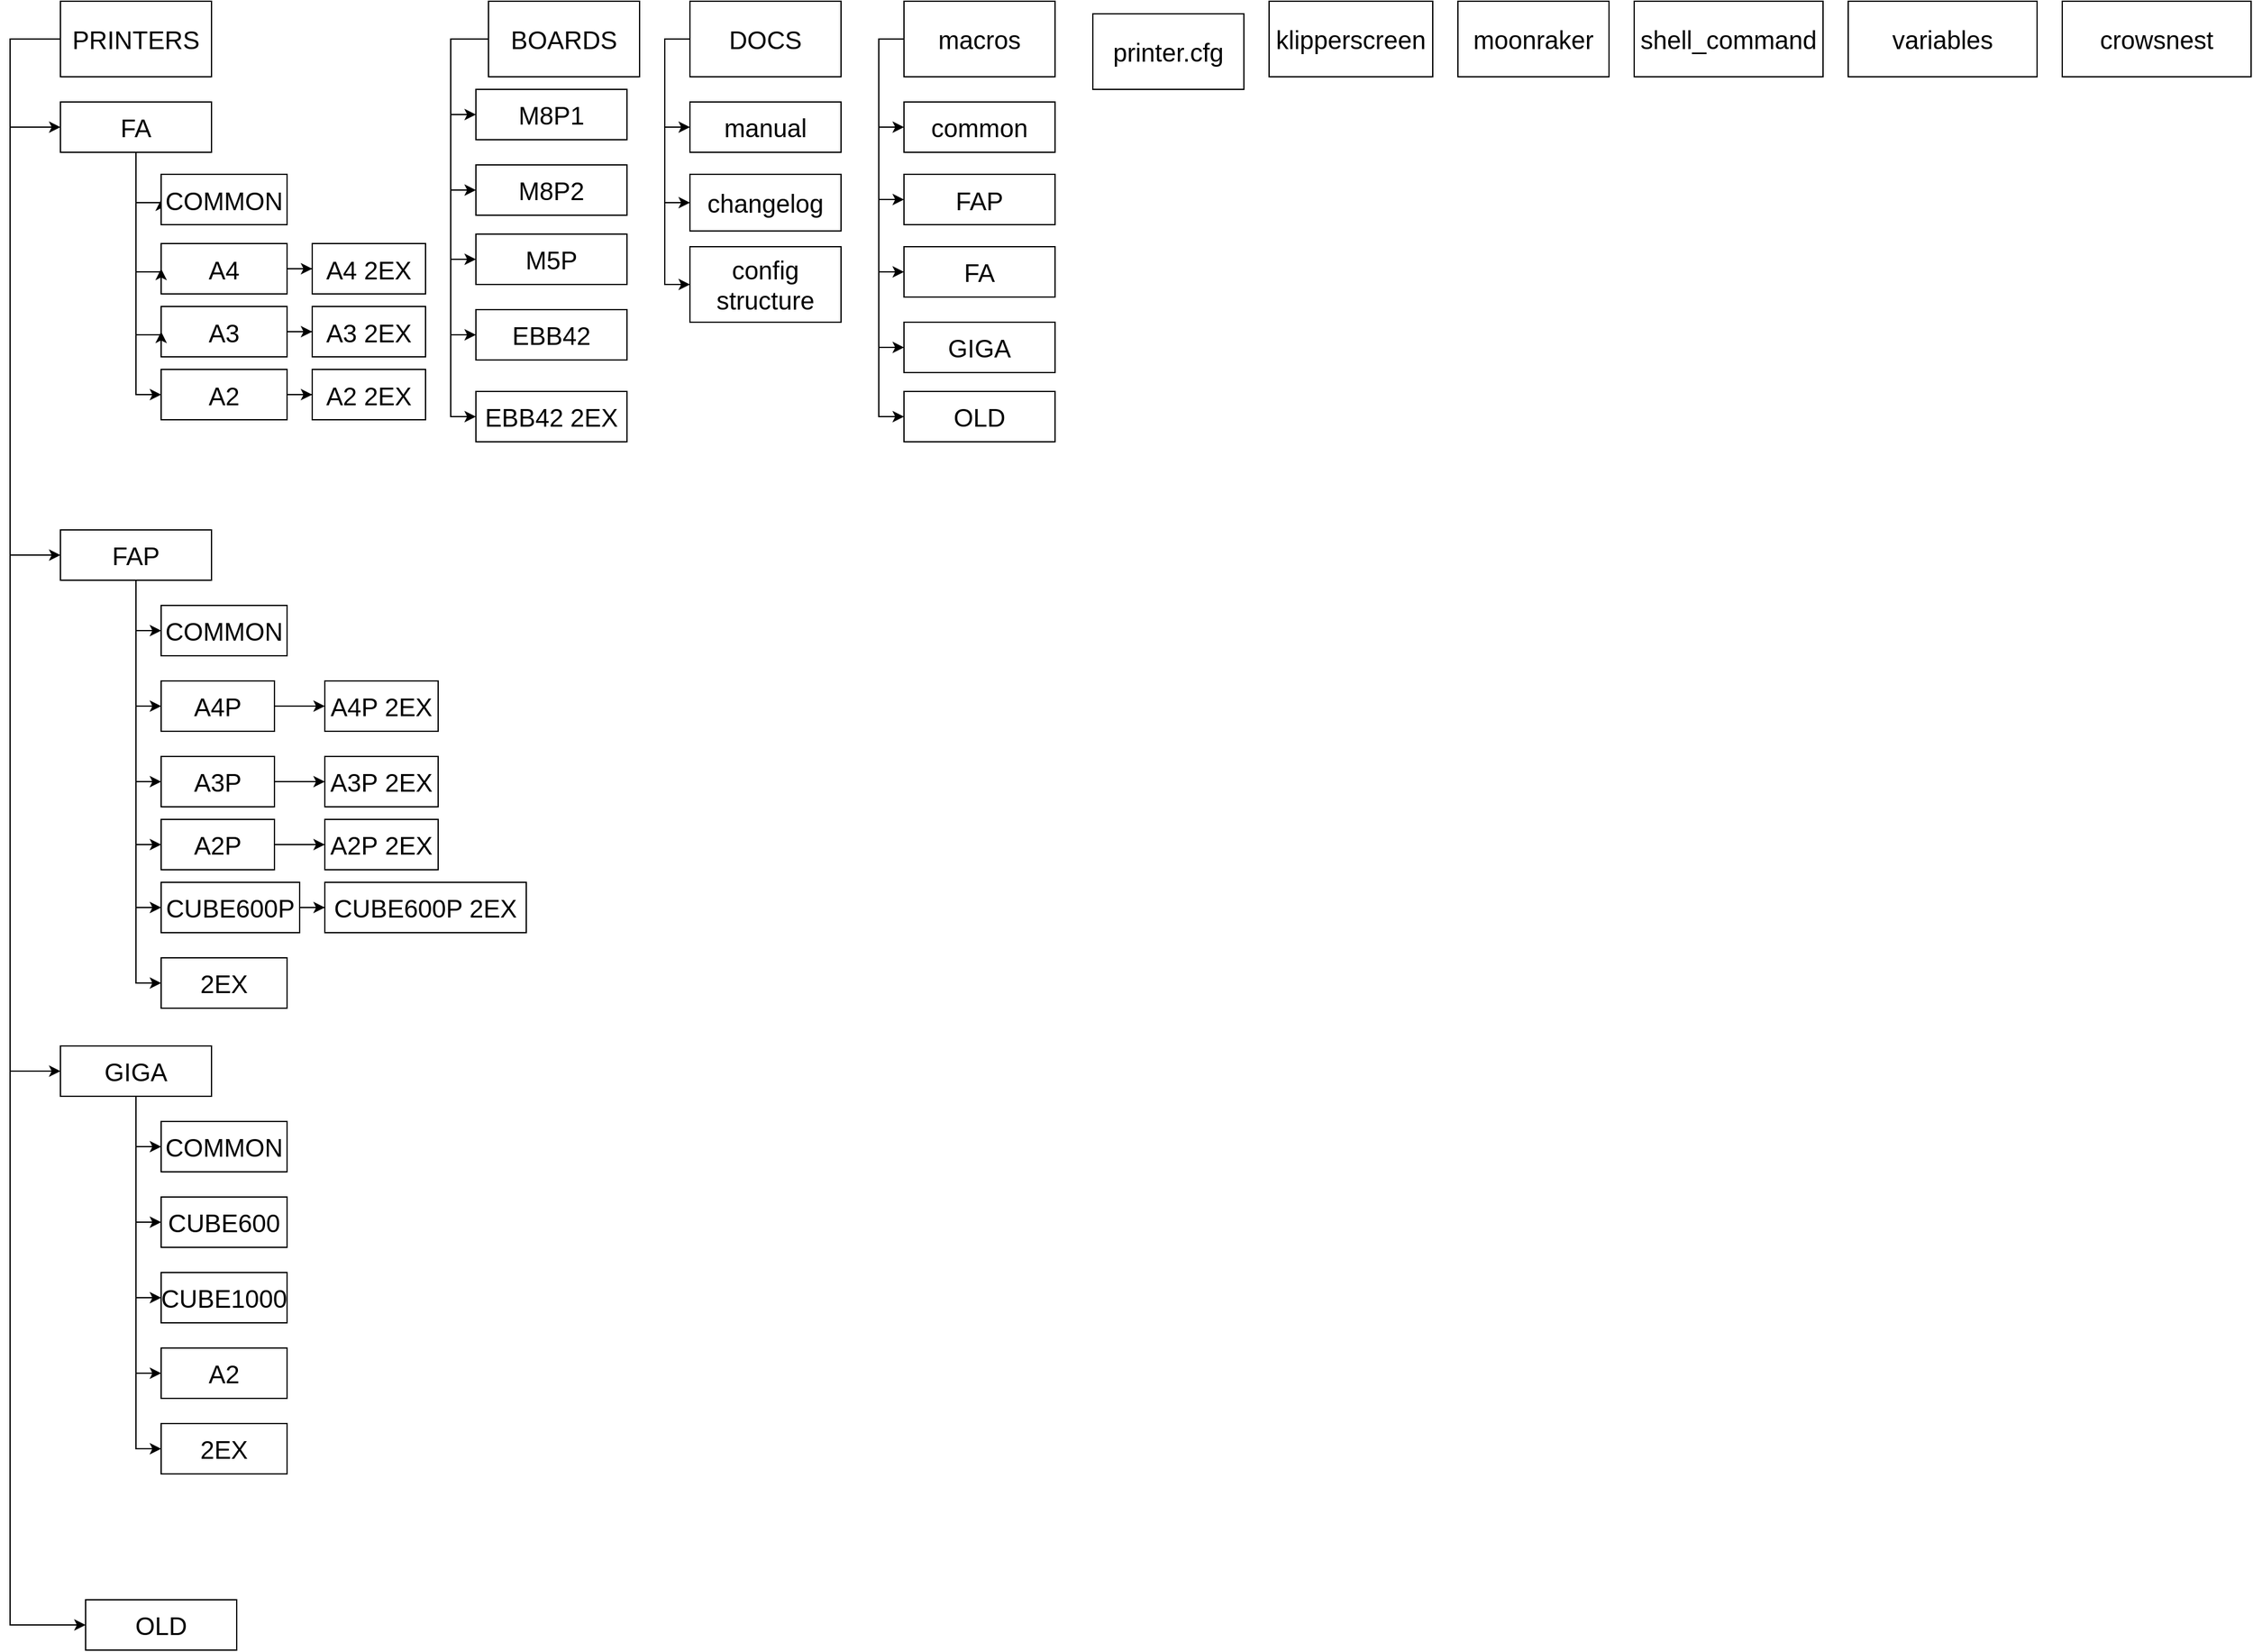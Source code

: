 <mxfile version="24.4.6" type="device">
  <diagram name="Page-1" id="c37626ed-c26b-45fb-9056-f9ebc6bb27b6">
    <mxGraphModel dx="780" dy="496" grid="1" gridSize="10" guides="1" tooltips="1" connect="1" arrows="1" fold="1" page="1" pageScale="1" pageWidth="1100" pageHeight="850" background="none" math="0" shadow="0">
      <root>
        <mxCell id="0" />
        <mxCell id="1" parent="0" />
        <mxCell id="kVa0G63jbS1xr3QooFlE-42" style="edgeStyle=orthogonalEdgeStyle;rounded=0;orthogonalLoop=1;jettySize=auto;html=1;entryX=0;entryY=0.5;entryDx=0;entryDy=0;exitX=0;exitY=0.5;exitDx=0;exitDy=0;" parent="1" source="kVa0G63jbS1xr3QooFlE-3" target="kVa0G63jbS1xr3QooFlE-10" edge="1">
          <mxGeometry relative="1" as="geometry">
            <Array as="points">
              <mxPoint x="320" y="270" />
              <mxPoint x="320" y="340" />
            </Array>
          </mxGeometry>
        </mxCell>
        <mxCell id="1NgMABkPuTp7Ap_ks7qI-16" style="edgeStyle=orthogonalEdgeStyle;rounded=0;orthogonalLoop=1;jettySize=auto;html=1;entryX=0;entryY=0.5;entryDx=0;entryDy=0;" parent="1" source="kVa0G63jbS1xr3QooFlE-3" target="1NgMABkPuTp7Ap_ks7qI-15" edge="1">
          <mxGeometry relative="1" as="geometry">
            <Array as="points">
              <mxPoint x="320" y="270" />
              <mxPoint x="320" y="1090" />
            </Array>
          </mxGeometry>
        </mxCell>
        <mxCell id="kVa0G63jbS1xr3QooFlE-3" value="&lt;span style=&quot;font-size: 20px;&quot;&gt;PRINTERS&lt;/span&gt;" style="rounded=0;whiteSpace=wrap;html=1;" parent="1" vertex="1">
          <mxGeometry x="360" y="240" width="120" height="60" as="geometry" />
        </mxCell>
        <mxCell id="kVa0G63jbS1xr3QooFlE-70" style="edgeStyle=orthogonalEdgeStyle;rounded=0;orthogonalLoop=1;jettySize=auto;html=1;entryX=0;entryY=0.5;entryDx=0;entryDy=0;" parent="1" source="kVa0G63jbS1xr3QooFlE-4" target="kVa0G63jbS1xr3QooFlE-69" edge="1">
          <mxGeometry relative="1" as="geometry">
            <Array as="points">
              <mxPoint x="840" y="270" />
              <mxPoint x="840" y="340" />
            </Array>
          </mxGeometry>
        </mxCell>
        <mxCell id="kVa0G63jbS1xr3QooFlE-4" value="&lt;font style=&quot;font-size: 20px;&quot;&gt;DOCS&lt;/font&gt;" style="rounded=0;whiteSpace=wrap;html=1;" parent="1" vertex="1">
          <mxGeometry x="860" y="240" width="120" height="60" as="geometry" />
        </mxCell>
        <mxCell id="kVa0G63jbS1xr3QooFlE-6" value="&lt;font style=&quot;font-size: 20px;&quot;&gt;printer.cfg&lt;/font&gt;" style="rounded=0;whiteSpace=wrap;html=1;" parent="1" vertex="1">
          <mxGeometry x="1180" y="250" width="120" height="60" as="geometry" />
        </mxCell>
        <mxCell id="kVa0G63jbS1xr3QooFlE-43" style="edgeStyle=orthogonalEdgeStyle;rounded=0;orthogonalLoop=1;jettySize=auto;html=1;entryX=0;entryY=0.5;entryDx=0;entryDy=0;" parent="1" target="kVa0G63jbS1xr3QooFlE-16" edge="1">
          <mxGeometry relative="1" as="geometry">
            <mxPoint x="420" y="380" as="sourcePoint" />
            <mxPoint x="440" y="425" as="targetPoint" />
            <Array as="points">
              <mxPoint x="420" y="400" />
            </Array>
          </mxGeometry>
        </mxCell>
        <mxCell id="kVa0G63jbS1xr3QooFlE-10" value="&lt;font style=&quot;font-size: 20px;&quot;&gt;FA&lt;/font&gt;" style="rounded=0;whiteSpace=wrap;html=1;" parent="1" vertex="1">
          <mxGeometry x="360" y="320" width="120" height="40" as="geometry" />
        </mxCell>
        <mxCell id="kVa0G63jbS1xr3QooFlE-64" style="edgeStyle=orthogonalEdgeStyle;rounded=0;orthogonalLoop=1;jettySize=auto;html=1;entryX=0;entryY=0.5;entryDx=0;entryDy=0;" parent="1" source="kVa0G63jbS1xr3QooFlE-11" target="kVa0G63jbS1xr3QooFlE-27" edge="1">
          <mxGeometry relative="1" as="geometry" />
        </mxCell>
        <mxCell id="kVa0G63jbS1xr3QooFlE-98" style="edgeStyle=orthogonalEdgeStyle;rounded=0;orthogonalLoop=1;jettySize=auto;html=1;entryX=0;entryY=0.5;entryDx=0;entryDy=0;" parent="1" source="kVa0G63jbS1xr3QooFlE-11" target="kVa0G63jbS1xr3QooFlE-25" edge="1">
          <mxGeometry relative="1" as="geometry">
            <mxPoint x="460" y="940" as="targetPoint" />
          </mxGeometry>
        </mxCell>
        <mxCell id="1NgMABkPuTp7Ap_ks7qI-26" style="edgeStyle=orthogonalEdgeStyle;rounded=0;orthogonalLoop=1;jettySize=auto;html=1;entryX=0;entryY=0.5;entryDx=0;entryDy=0;" parent="1" source="kVa0G63jbS1xr3QooFlE-11" target="1NgMABkPuTp7Ap_ks7qI-25" edge="1">
          <mxGeometry relative="1" as="geometry" />
        </mxCell>
        <mxCell id="kVa0G63jbS1xr3QooFlE-11" value="&lt;font style=&quot;font-size: 20px;&quot;&gt;FAP&lt;/font&gt;" style="rounded=0;whiteSpace=wrap;html=1;" parent="1" vertex="1">
          <mxGeometry x="360" y="660" width="120" height="40" as="geometry" />
        </mxCell>
        <mxCell id="kVa0G63jbS1xr3QooFlE-12" value="&lt;font style=&quot;font-size: 20px;&quot;&gt;OLD&lt;br&gt;&lt;/font&gt;" style="rounded=0;whiteSpace=wrap;html=1;" parent="1" vertex="1">
          <mxGeometry x="380" y="1510" width="120" height="40" as="geometry" />
        </mxCell>
        <mxCell id="1NgMABkPuTp7Ap_ks7qI-7" style="edgeStyle=orthogonalEdgeStyle;rounded=0;orthogonalLoop=1;jettySize=auto;html=1;entryX=0;entryY=0.5;entryDx=0;entryDy=0;" parent="1" source="kVa0G63jbS1xr3QooFlE-13" target="1NgMABkPuTp7Ap_ks7qI-5" edge="1">
          <mxGeometry relative="1" as="geometry">
            <Array as="points">
              <mxPoint x="1010" y="270" />
              <mxPoint x="1010" y="570" />
            </Array>
          </mxGeometry>
        </mxCell>
        <mxCell id="1NgMABkPuTp7Ap_ks7qI-8" style="edgeStyle=orthogonalEdgeStyle;rounded=0;orthogonalLoop=1;jettySize=auto;html=1;entryX=0;entryY=0.5;entryDx=0;entryDy=0;" parent="1" source="kVa0G63jbS1xr3QooFlE-13" target="1NgMABkPuTp7Ap_ks7qI-1" edge="1">
          <mxGeometry relative="1" as="geometry">
            <Array as="points">
              <mxPoint x="1010" y="270" />
              <mxPoint x="1010" y="340" />
            </Array>
          </mxGeometry>
        </mxCell>
        <mxCell id="1NgMABkPuTp7Ap_ks7qI-9" style="edgeStyle=orthogonalEdgeStyle;rounded=0;orthogonalLoop=1;jettySize=auto;html=1;entryX=0;entryY=0.5;entryDx=0;entryDy=0;" parent="1" source="kVa0G63jbS1xr3QooFlE-13" target="1NgMABkPuTp7Ap_ks7qI-2" edge="1">
          <mxGeometry relative="1" as="geometry">
            <Array as="points">
              <mxPoint x="1010" y="270" />
              <mxPoint x="1010" y="398" />
            </Array>
          </mxGeometry>
        </mxCell>
        <mxCell id="1NgMABkPuTp7Ap_ks7qI-11" style="edgeStyle=orthogonalEdgeStyle;rounded=0;orthogonalLoop=1;jettySize=auto;html=1;entryX=0;entryY=0.5;entryDx=0;entryDy=0;" parent="1" source="kVa0G63jbS1xr3QooFlE-13" target="1NgMABkPuTp7Ap_ks7qI-3" edge="1">
          <mxGeometry relative="1" as="geometry">
            <Array as="points">
              <mxPoint x="1010" y="270" />
              <mxPoint x="1010" y="455" />
            </Array>
          </mxGeometry>
        </mxCell>
        <mxCell id="1NgMABkPuTp7Ap_ks7qI-12" style="edgeStyle=orthogonalEdgeStyle;rounded=0;orthogonalLoop=1;jettySize=auto;html=1;entryX=0;entryY=0.5;entryDx=0;entryDy=0;" parent="1" source="kVa0G63jbS1xr3QooFlE-13" target="1NgMABkPuTp7Ap_ks7qI-4" edge="1">
          <mxGeometry relative="1" as="geometry">
            <Array as="points">
              <mxPoint x="1010" y="270" />
              <mxPoint x="1010" y="515" />
            </Array>
          </mxGeometry>
        </mxCell>
        <mxCell id="kVa0G63jbS1xr3QooFlE-13" value="&lt;font style=&quot;font-size: 20px;&quot;&gt;ma&lt;/font&gt;&lt;span style=&quot;font-size: 20px; background-color: initial;&quot;&gt;cros&lt;/span&gt;" style="rounded=0;whiteSpace=wrap;html=1;" parent="1" vertex="1">
          <mxGeometry x="1030" y="240" width="120" height="60" as="geometry" />
        </mxCell>
        <mxCell id="kVa0G63jbS1xr3QooFlE-16" value="&lt;font style=&quot;font-size: 20px;&quot;&gt;COMMON&lt;/font&gt;" style="rounded=0;whiteSpace=wrap;html=1;" parent="1" vertex="1">
          <mxGeometry x="440" y="377.5" width="100" height="40" as="geometry" />
        </mxCell>
        <mxCell id="kVa0G63jbS1xr3QooFlE-48" style="edgeStyle=orthogonalEdgeStyle;rounded=0;orthogonalLoop=1;jettySize=auto;html=1;entryX=0;entryY=0.5;entryDx=0;entryDy=0;" parent="1" source="kVa0G63jbS1xr3QooFlE-17" target="kVa0G63jbS1xr3QooFlE-18" edge="1">
          <mxGeometry relative="1" as="geometry" />
        </mxCell>
        <mxCell id="kVa0G63jbS1xr3QooFlE-17" value="&lt;font style=&quot;font-size: 20px;&quot;&gt;A4&lt;/font&gt;" style="rounded=0;whiteSpace=wrap;html=1;" parent="1" vertex="1">
          <mxGeometry x="440" y="432.5" width="100" height="40" as="geometry" />
        </mxCell>
        <mxCell id="kVa0G63jbS1xr3QooFlE-18" value="&lt;font style=&quot;font-size: 20px;&quot;&gt;A4 2EX&lt;/font&gt;" style="rounded=0;whiteSpace=wrap;html=1;" parent="1" vertex="1">
          <mxGeometry x="560" y="432.5" width="90" height="40" as="geometry" />
        </mxCell>
        <mxCell id="kVa0G63jbS1xr3QooFlE-49" style="edgeStyle=orthogonalEdgeStyle;rounded=0;orthogonalLoop=1;jettySize=auto;html=1;entryX=0;entryY=0.5;entryDx=0;entryDy=0;" parent="1" source="kVa0G63jbS1xr3QooFlE-20" target="kVa0G63jbS1xr3QooFlE-21" edge="1">
          <mxGeometry relative="1" as="geometry" />
        </mxCell>
        <mxCell id="kVa0G63jbS1xr3QooFlE-20" value="&lt;font style=&quot;font-size: 20px;&quot;&gt;A3&lt;/font&gt;" style="rounded=0;whiteSpace=wrap;html=1;" parent="1" vertex="1">
          <mxGeometry x="440" y="482.5" width="100" height="40" as="geometry" />
        </mxCell>
        <mxCell id="kVa0G63jbS1xr3QooFlE-21" value="&lt;font style=&quot;font-size: 20px;&quot;&gt;A3&lt;/font&gt;&lt;span style=&quot;font-size: 20px; background-color: initial;&quot;&gt;&amp;nbsp;2EX&lt;/span&gt;" style="rounded=0;whiteSpace=wrap;html=1;" parent="1" vertex="1">
          <mxGeometry x="560" y="482.5" width="90" height="40" as="geometry" />
        </mxCell>
        <mxCell id="kVa0G63jbS1xr3QooFlE-50" style="edgeStyle=orthogonalEdgeStyle;rounded=0;orthogonalLoop=1;jettySize=auto;html=1;entryX=0;entryY=0.5;entryDx=0;entryDy=0;" parent="1" source="kVa0G63jbS1xr3QooFlE-22" target="kVa0G63jbS1xr3QooFlE-23" edge="1">
          <mxGeometry relative="1" as="geometry" />
        </mxCell>
        <mxCell id="kVa0G63jbS1xr3QooFlE-22" value="&lt;font style=&quot;font-size: 20px;&quot;&gt;A2&lt;/font&gt;" style="rounded=0;whiteSpace=wrap;html=1;" parent="1" vertex="1">
          <mxGeometry x="440" y="532.5" width="100" height="40" as="geometry" />
        </mxCell>
        <mxCell id="kVa0G63jbS1xr3QooFlE-23" value="&lt;font style=&quot;font-size: 20px;&quot;&gt;A2&lt;/font&gt;&lt;span style=&quot;font-size: 20px; background-color: initial;&quot;&gt;&amp;nbsp;2EX&lt;/span&gt;" style="rounded=0;whiteSpace=wrap;html=1;" parent="1" vertex="1">
          <mxGeometry x="560" y="532.5" width="90" height="40" as="geometry" />
        </mxCell>
        <mxCell id="kVa0G63jbS1xr3QooFlE-97" style="edgeStyle=orthogonalEdgeStyle;rounded=0;orthogonalLoop=1;jettySize=auto;html=1;entryX=0;entryY=0.5;entryDx=0;entryDy=0;" parent="1" source="kVa0G63jbS1xr3QooFlE-25" target="kVa0G63jbS1xr3QooFlE-26" edge="1">
          <mxGeometry relative="1" as="geometry" />
        </mxCell>
        <mxCell id="kVa0G63jbS1xr3QooFlE-25" value="&lt;font style=&quot;font-size: 20px;&quot;&gt;CUBE600P&lt;/font&gt;" style="rounded=0;whiteSpace=wrap;html=1;" parent="1" vertex="1">
          <mxGeometry x="440" y="940" width="110" height="40" as="geometry" />
        </mxCell>
        <mxCell id="kVa0G63jbS1xr3QooFlE-26" value="&lt;font style=&quot;font-size: 20px;&quot;&gt;CUBE600P 2EX&lt;/font&gt;" style="rounded=0;whiteSpace=wrap;html=1;" parent="1" vertex="1">
          <mxGeometry x="570" y="940" width="160" height="40" as="geometry" />
        </mxCell>
        <mxCell id="kVa0G63jbS1xr3QooFlE-27" value="&lt;font style=&quot;font-size: 20px;&quot;&gt;COMMON&lt;/font&gt;" style="rounded=0;whiteSpace=wrap;html=1;" parent="1" vertex="1">
          <mxGeometry x="440" y="720" width="100" height="40" as="geometry" />
        </mxCell>
        <mxCell id="kVa0G63jbS1xr3QooFlE-94" style="edgeStyle=orthogonalEdgeStyle;rounded=0;orthogonalLoop=1;jettySize=auto;html=1;entryX=0;entryY=0.5;entryDx=0;entryDy=0;" parent="1" source="kVa0G63jbS1xr3QooFlE-28" target="kVa0G63jbS1xr3QooFlE-29" edge="1">
          <mxGeometry relative="1" as="geometry" />
        </mxCell>
        <mxCell id="kVa0G63jbS1xr3QooFlE-28" value="&lt;font style=&quot;font-size: 20px;&quot;&gt;A4P&lt;/font&gt;" style="rounded=0;whiteSpace=wrap;html=1;" parent="1" vertex="1">
          <mxGeometry x="440" y="780" width="90" height="40" as="geometry" />
        </mxCell>
        <mxCell id="kVa0G63jbS1xr3QooFlE-29" value="&lt;font style=&quot;font-size: 20px;&quot;&gt;A4P 2EX&lt;/font&gt;" style="rounded=0;whiteSpace=wrap;html=1;" parent="1" vertex="1">
          <mxGeometry x="570" y="780" width="90" height="40" as="geometry" />
        </mxCell>
        <mxCell id="kVa0G63jbS1xr3QooFlE-95" style="edgeStyle=orthogonalEdgeStyle;rounded=0;orthogonalLoop=1;jettySize=auto;html=1;entryX=0;entryY=0.5;entryDx=0;entryDy=0;" parent="1" source="kVa0G63jbS1xr3QooFlE-30" target="kVa0G63jbS1xr3QooFlE-31" edge="1">
          <mxGeometry relative="1" as="geometry" />
        </mxCell>
        <mxCell id="kVa0G63jbS1xr3QooFlE-30" value="&lt;font style=&quot;font-size: 20px;&quot;&gt;A3P&lt;/font&gt;" style="rounded=0;whiteSpace=wrap;html=1;" parent="1" vertex="1">
          <mxGeometry x="440" y="840" width="90" height="40" as="geometry" />
        </mxCell>
        <mxCell id="kVa0G63jbS1xr3QooFlE-31" value="&lt;font style=&quot;font-size: 20px;&quot;&gt;A3P&lt;/font&gt;&lt;span style=&quot;font-size: 20px; background-color: initial;&quot;&gt;&amp;nbsp;2EX&lt;/span&gt;" style="rounded=0;whiteSpace=wrap;html=1;" parent="1" vertex="1">
          <mxGeometry x="570" y="840" width="90" height="40" as="geometry" />
        </mxCell>
        <mxCell id="kVa0G63jbS1xr3QooFlE-96" style="edgeStyle=orthogonalEdgeStyle;rounded=0;orthogonalLoop=1;jettySize=auto;html=1;entryX=0;entryY=0.5;entryDx=0;entryDy=0;" parent="1" source="kVa0G63jbS1xr3QooFlE-32" target="kVa0G63jbS1xr3QooFlE-33" edge="1">
          <mxGeometry relative="1" as="geometry" />
        </mxCell>
        <mxCell id="kVa0G63jbS1xr3QooFlE-32" value="&lt;font style=&quot;font-size: 20px;&quot;&gt;A2P&lt;/font&gt;" style="rounded=0;whiteSpace=wrap;html=1;" parent="1" vertex="1">
          <mxGeometry x="440" y="890" width="90" height="40" as="geometry" />
        </mxCell>
        <mxCell id="kVa0G63jbS1xr3QooFlE-33" value="&lt;font style=&quot;font-size: 20px;&quot;&gt;A2P&lt;/font&gt;&lt;span style=&quot;font-size: 20px; background-color: initial;&quot;&gt;&amp;nbsp;2EX&lt;/span&gt;" style="rounded=0;whiteSpace=wrap;html=1;" parent="1" vertex="1">
          <mxGeometry x="570" y="890" width="90" height="40" as="geometry" />
        </mxCell>
        <mxCell id="kVa0G63jbS1xr3QooFlE-45" style="edgeStyle=orthogonalEdgeStyle;rounded=0;orthogonalLoop=1;jettySize=auto;html=1;entryX=0;entryY=0.5;entryDx=0;entryDy=0;exitX=0.5;exitY=1;exitDx=0;exitDy=0;" parent="1" source="kVa0G63jbS1xr3QooFlE-10" target="kVa0G63jbS1xr3QooFlE-17" edge="1">
          <mxGeometry relative="1" as="geometry">
            <mxPoint x="380.0" y="380" as="sourcePoint" />
            <mxPoint x="440" y="482.5" as="targetPoint" />
            <Array as="points">
              <mxPoint x="420" y="455" />
            </Array>
          </mxGeometry>
        </mxCell>
        <mxCell id="kVa0G63jbS1xr3QooFlE-46" style="edgeStyle=orthogonalEdgeStyle;rounded=0;orthogonalLoop=1;jettySize=auto;html=1;entryX=0;entryY=0.5;entryDx=0;entryDy=0;exitX=0.5;exitY=1;exitDx=0;exitDy=0;" parent="1" source="kVa0G63jbS1xr3QooFlE-10" target="kVa0G63jbS1xr3QooFlE-20" edge="1">
          <mxGeometry relative="1" as="geometry">
            <mxPoint x="390" y="380" as="sourcePoint" />
            <mxPoint x="439.15" y="530.0" as="targetPoint" />
            <Array as="points">
              <mxPoint x="420" y="505" />
            </Array>
          </mxGeometry>
        </mxCell>
        <mxCell id="kVa0G63jbS1xr3QooFlE-47" style="edgeStyle=orthogonalEdgeStyle;rounded=0;orthogonalLoop=1;jettySize=auto;html=1;entryX=0;entryY=0.5;entryDx=0;entryDy=0;" parent="1" target="kVa0G63jbS1xr3QooFlE-22" edge="1">
          <mxGeometry relative="1" as="geometry">
            <mxPoint x="420" y="380" as="sourcePoint" />
            <mxPoint x="440" y="579.96" as="targetPoint" />
            <Array as="points">
              <mxPoint x="420" y="380" />
              <mxPoint x="420" y="580" />
            </Array>
          </mxGeometry>
        </mxCell>
        <mxCell id="kVa0G63jbS1xr3QooFlE-51" style="edgeStyle=orthogonalEdgeStyle;rounded=0;orthogonalLoop=1;jettySize=auto;html=1;entryX=0;entryY=0.5;entryDx=0;entryDy=0;exitX=0;exitY=0.5;exitDx=0;exitDy=0;" parent="1" source="kVa0G63jbS1xr3QooFlE-3" target="kVa0G63jbS1xr3QooFlE-11" edge="1">
          <mxGeometry relative="1" as="geometry">
            <mxPoint x="310" y="430" as="sourcePoint" />
            <mxPoint x="370" y="510" as="targetPoint" />
            <Array as="points">
              <mxPoint x="320" y="270" />
              <mxPoint x="320" y="680" />
            </Array>
          </mxGeometry>
        </mxCell>
        <mxCell id="kVa0G63jbS1xr3QooFlE-65" style="edgeStyle=orthogonalEdgeStyle;rounded=0;orthogonalLoop=1;jettySize=auto;html=1;entryX=0;entryY=0.5;entryDx=0;entryDy=0;exitX=0.5;exitY=1;exitDx=0;exitDy=0;" parent="1" source="kVa0G63jbS1xr3QooFlE-11" target="kVa0G63jbS1xr3QooFlE-28" edge="1">
          <mxGeometry relative="1" as="geometry">
            <mxPoint x="410" y="760" as="sourcePoint" />
            <mxPoint x="430" y="800" as="targetPoint" />
          </mxGeometry>
        </mxCell>
        <mxCell id="kVa0G63jbS1xr3QooFlE-66" style="edgeStyle=orthogonalEdgeStyle;rounded=0;orthogonalLoop=1;jettySize=auto;html=1;entryX=0;entryY=0.5;entryDx=0;entryDy=0;exitX=0.5;exitY=1;exitDx=0;exitDy=0;" parent="1" source="kVa0G63jbS1xr3QooFlE-11" target="kVa0G63jbS1xr3QooFlE-30" edge="1">
          <mxGeometry relative="1" as="geometry">
            <mxPoint x="410" y="760" as="sourcePoint" />
            <mxPoint x="430" y="860" as="targetPoint" />
          </mxGeometry>
        </mxCell>
        <mxCell id="kVa0G63jbS1xr3QooFlE-67" style="edgeStyle=orthogonalEdgeStyle;rounded=0;orthogonalLoop=1;jettySize=auto;html=1;entryX=0;entryY=0.5;entryDx=0;entryDy=0;exitX=0.5;exitY=1;exitDx=0;exitDy=0;" parent="1" source="kVa0G63jbS1xr3QooFlE-11" target="kVa0G63jbS1xr3QooFlE-32" edge="1">
          <mxGeometry relative="1" as="geometry">
            <mxPoint x="400" y="760" as="sourcePoint" />
            <mxPoint x="420" y="920" as="targetPoint" />
          </mxGeometry>
        </mxCell>
        <mxCell id="kVa0G63jbS1xr3QooFlE-69" value="&lt;span style=&quot;font-size: 20px;&quot;&gt;manual&lt;/span&gt;" style="rounded=0;whiteSpace=wrap;html=1;" parent="1" vertex="1">
          <mxGeometry x="860" y="320" width="120" height="40" as="geometry" />
        </mxCell>
        <mxCell id="kVa0G63jbS1xr3QooFlE-71" value="&lt;font style=&quot;font-size: 20px;&quot;&gt;changelog&lt;/font&gt;" style="rounded=0;whiteSpace=wrap;html=1;" parent="1" vertex="1">
          <mxGeometry x="860" y="377.5" width="120" height="45" as="geometry" />
        </mxCell>
        <mxCell id="kVa0G63jbS1xr3QooFlE-72" style="edgeStyle=orthogonalEdgeStyle;rounded=0;orthogonalLoop=1;jettySize=auto;html=1;exitX=0;exitY=0.5;exitDx=0;exitDy=0;entryX=0;entryY=0.5;entryDx=0;entryDy=0;" parent="1" source="kVa0G63jbS1xr3QooFlE-4" target="kVa0G63jbS1xr3QooFlE-71" edge="1">
          <mxGeometry relative="1" as="geometry">
            <mxPoint x="860" y="360" as="sourcePoint" />
            <mxPoint x="920" y="400" as="targetPoint" />
            <Array as="points">
              <mxPoint x="840" y="270" />
              <mxPoint x="840" y="400" />
            </Array>
          </mxGeometry>
        </mxCell>
        <mxCell id="1NgMABkPuTp7Ap_ks7qI-14" style="edgeStyle=orthogonalEdgeStyle;rounded=0;orthogonalLoop=1;jettySize=auto;html=1;entryX=0;entryY=0.5;entryDx=0;entryDy=0;" parent="1" source="kVa0G63jbS1xr3QooFlE-75" target="1NgMABkPuTp7Ap_ks7qI-13" edge="1">
          <mxGeometry relative="1" as="geometry">
            <Array as="points">
              <mxPoint x="670" y="270" />
              <mxPoint x="670" y="570" />
            </Array>
          </mxGeometry>
        </mxCell>
        <mxCell id="kVa0G63jbS1xr3QooFlE-75" value="&lt;font style=&quot;font-size: 20px;&quot;&gt;BOARDS&lt;/font&gt;" style="rounded=0;whiteSpace=wrap;html=1;" parent="1" vertex="1">
          <mxGeometry x="700" y="240" width="120" height="60" as="geometry" />
        </mxCell>
        <mxCell id="kVa0G63jbS1xr3QooFlE-76" value="&lt;span style=&quot;font-size: 20px;&quot;&gt;M8P1&lt;/span&gt;" style="rounded=0;whiteSpace=wrap;html=1;" parent="1" vertex="1">
          <mxGeometry x="690" y="310" width="120" height="40" as="geometry" />
        </mxCell>
        <mxCell id="kVa0G63jbS1xr3QooFlE-77" value="&lt;font style=&quot;font-size: 20px;&quot;&gt;M8P2&lt;/font&gt;" style="rounded=0;whiteSpace=wrap;html=1;" parent="1" vertex="1">
          <mxGeometry x="690" y="370" width="120" height="40" as="geometry" />
        </mxCell>
        <mxCell id="kVa0G63jbS1xr3QooFlE-79" value="&lt;font style=&quot;font-size: 20px;&quot;&gt;M5P&lt;/font&gt;" style="rounded=0;whiteSpace=wrap;html=1;" parent="1" vertex="1">
          <mxGeometry x="690" y="425" width="120" height="40" as="geometry" />
        </mxCell>
        <mxCell id="kVa0G63jbS1xr3QooFlE-81" value="&lt;font style=&quot;font-size: 20px;&quot;&gt;EBB42&lt;/font&gt;" style="rounded=0;whiteSpace=wrap;html=1;" parent="1" vertex="1">
          <mxGeometry x="690" y="485" width="120" height="40" as="geometry" />
        </mxCell>
        <mxCell id="kVa0G63jbS1xr3QooFlE-83" style="edgeStyle=orthogonalEdgeStyle;rounded=0;orthogonalLoop=1;jettySize=auto;html=1;entryX=0;entryY=0.5;entryDx=0;entryDy=0;exitX=0;exitY=0.5;exitDx=0;exitDy=0;" parent="1" source="kVa0G63jbS1xr3QooFlE-3" target="kVa0G63jbS1xr3QooFlE-12" edge="1">
          <mxGeometry relative="1" as="geometry">
            <mxPoint x="290" y="610" as="sourcePoint" />
            <mxPoint x="350" y="1110" as="targetPoint" />
            <Array as="points">
              <mxPoint x="320" y="270" />
              <mxPoint x="320" y="1530" />
              <mxPoint x="380" y="1530" />
            </Array>
          </mxGeometry>
        </mxCell>
        <mxCell id="kVa0G63jbS1xr3QooFlE-86" value="&lt;font style=&quot;font-size: 20px;&quot;&gt;config structure&lt;/font&gt;" style="rounded=0;whiteSpace=wrap;html=1;" parent="1" vertex="1">
          <mxGeometry x="860" y="435" width="120" height="60" as="geometry" />
        </mxCell>
        <mxCell id="kVa0G63jbS1xr3QooFlE-87" style="edgeStyle=orthogonalEdgeStyle;rounded=0;orthogonalLoop=1;jettySize=auto;html=1;entryX=0;entryY=0.5;entryDx=0;entryDy=0;exitX=0;exitY=0.5;exitDx=0;exitDy=0;" parent="1" source="kVa0G63jbS1xr3QooFlE-4" target="kVa0G63jbS1xr3QooFlE-86" edge="1">
          <mxGeometry relative="1" as="geometry">
            <mxPoint x="830" y="350" as="sourcePoint" />
            <mxPoint x="890" y="520" as="targetPoint" />
            <Array as="points">
              <mxPoint x="840" y="270" />
              <mxPoint x="840" y="465" />
            </Array>
          </mxGeometry>
        </mxCell>
        <mxCell id="kVa0G63jbS1xr3QooFlE-88" style="edgeStyle=orthogonalEdgeStyle;rounded=0;orthogonalLoop=1;jettySize=auto;html=1;entryX=0;entryY=0.5;entryDx=0;entryDy=0;exitX=0;exitY=0.5;exitDx=0;exitDy=0;" parent="1" source="kVa0G63jbS1xr3QooFlE-75" target="kVa0G63jbS1xr3QooFlE-79" edge="1">
          <mxGeometry relative="1" as="geometry">
            <mxPoint x="690" y="250" as="sourcePoint" />
            <mxPoint x="750" y="500" as="targetPoint" />
            <Array as="points">
              <mxPoint x="670" y="270" />
              <mxPoint x="670" y="445" />
            </Array>
          </mxGeometry>
        </mxCell>
        <mxCell id="kVa0G63jbS1xr3QooFlE-89" style="edgeStyle=orthogonalEdgeStyle;rounded=0;orthogonalLoop=1;jettySize=auto;html=1;entryX=0;entryY=0.5;entryDx=0;entryDy=0;exitX=0;exitY=0.5;exitDx=0;exitDy=0;" parent="1" source="kVa0G63jbS1xr3QooFlE-75" target="kVa0G63jbS1xr3QooFlE-81" edge="1">
          <mxGeometry relative="1" as="geometry">
            <mxPoint x="720" y="340" as="sourcePoint" />
            <mxPoint x="780" y="570" as="targetPoint" />
            <Array as="points">
              <mxPoint x="670" y="270" />
              <mxPoint x="670" y="505" />
            </Array>
          </mxGeometry>
        </mxCell>
        <mxCell id="kVa0G63jbS1xr3QooFlE-91" style="edgeStyle=orthogonalEdgeStyle;rounded=0;orthogonalLoop=1;jettySize=auto;html=1;entryX=0;entryY=0.5;entryDx=0;entryDy=0;exitX=0;exitY=0.5;exitDx=0;exitDy=0;" parent="1" source="kVa0G63jbS1xr3QooFlE-75" target="kVa0G63jbS1xr3QooFlE-77" edge="1">
          <mxGeometry relative="1" as="geometry">
            <mxPoint x="690" y="200" as="sourcePoint" />
            <mxPoint x="740" y="420" as="targetPoint" />
            <Array as="points">
              <mxPoint x="670" y="270" />
              <mxPoint x="670" y="390" />
            </Array>
          </mxGeometry>
        </mxCell>
        <mxCell id="kVa0G63jbS1xr3QooFlE-92" style="edgeStyle=orthogonalEdgeStyle;rounded=0;orthogonalLoop=1;jettySize=auto;html=1;entryX=0;entryY=0.5;entryDx=0;entryDy=0;exitX=0;exitY=0.5;exitDx=0;exitDy=0;" parent="1" source="kVa0G63jbS1xr3QooFlE-75" target="kVa0G63jbS1xr3QooFlE-76" edge="1">
          <mxGeometry relative="1" as="geometry">
            <mxPoint x="610" y="250" as="sourcePoint" />
            <mxPoint x="670" y="330" as="targetPoint" />
            <Array as="points">
              <mxPoint x="670" y="270" />
              <mxPoint x="670" y="330" />
            </Array>
          </mxGeometry>
        </mxCell>
        <mxCell id="kVa0G63jbS1xr3QooFlE-99" value="&lt;font style=&quot;font-size: 20px;&quot;&gt;klipperscreen&lt;/font&gt;" style="rounded=0;whiteSpace=wrap;html=1;" parent="1" vertex="1">
          <mxGeometry x="1320" y="240" width="130" height="60" as="geometry" />
        </mxCell>
        <mxCell id="kVa0G63jbS1xr3QooFlE-100" value="&lt;font style=&quot;font-size: 20px;&quot;&gt;moonraker&lt;/font&gt;" style="rounded=0;whiteSpace=wrap;html=1;" parent="1" vertex="1">
          <mxGeometry x="1470" y="240" width="120" height="60" as="geometry" />
        </mxCell>
        <mxCell id="kVa0G63jbS1xr3QooFlE-101" value="&lt;font style=&quot;font-size: 20px;&quot;&gt;shell_command&lt;/font&gt;" style="rounded=0;whiteSpace=wrap;html=1;" parent="1" vertex="1">
          <mxGeometry x="1610" y="240" width="150" height="60" as="geometry" />
        </mxCell>
        <mxCell id="kVa0G63jbS1xr3QooFlE-102" value="&lt;font style=&quot;font-size: 20px;&quot;&gt;variables&lt;/font&gt;" style="rounded=0;whiteSpace=wrap;html=1;" parent="1" vertex="1">
          <mxGeometry x="1780" y="240" width="150" height="60" as="geometry" />
        </mxCell>
        <mxCell id="kVa0G63jbS1xr3QooFlE-103" value="&lt;font style=&quot;font-size: 20px;&quot;&gt;crowsnest&lt;/font&gt;" style="rounded=0;whiteSpace=wrap;html=1;" parent="1" vertex="1">
          <mxGeometry x="1950" y="240" width="150" height="60" as="geometry" />
        </mxCell>
        <mxCell id="1NgMABkPuTp7Ap_ks7qI-1" value="&lt;span style=&quot;font-size: 20px;&quot;&gt;common&lt;/span&gt;" style="rounded=0;whiteSpace=wrap;html=1;" parent="1" vertex="1">
          <mxGeometry x="1030" y="320" width="120" height="40" as="geometry" />
        </mxCell>
        <mxCell id="1NgMABkPuTp7Ap_ks7qI-2" value="&lt;span style=&quot;font-size: 20px;&quot;&gt;FAP&lt;/span&gt;" style="rounded=0;whiteSpace=wrap;html=1;" parent="1" vertex="1">
          <mxGeometry x="1030" y="377.5" width="120" height="40" as="geometry" />
        </mxCell>
        <mxCell id="1NgMABkPuTp7Ap_ks7qI-3" value="&lt;span style=&quot;font-size: 20px;&quot;&gt;FA&lt;/span&gt;" style="rounded=0;whiteSpace=wrap;html=1;" parent="1" vertex="1">
          <mxGeometry x="1030" y="435" width="120" height="40" as="geometry" />
        </mxCell>
        <mxCell id="1NgMABkPuTp7Ap_ks7qI-4" value="&lt;span style=&quot;font-size: 20px;&quot;&gt;GIGA&lt;/span&gt;" style="rounded=0;whiteSpace=wrap;html=1;" parent="1" vertex="1">
          <mxGeometry x="1030" y="495" width="120" height="40" as="geometry" />
        </mxCell>
        <mxCell id="1NgMABkPuTp7Ap_ks7qI-5" value="&lt;span style=&quot;font-size: 20px;&quot;&gt;OLD&lt;/span&gt;" style="rounded=0;whiteSpace=wrap;html=1;" parent="1" vertex="1">
          <mxGeometry x="1030" y="550" width="120" height="40" as="geometry" />
        </mxCell>
        <mxCell id="1NgMABkPuTp7Ap_ks7qI-13" value="&lt;font style=&quot;font-size: 20px;&quot;&gt;EBB42 2EX&lt;/font&gt;" style="rounded=0;whiteSpace=wrap;html=1;" parent="1" vertex="1">
          <mxGeometry x="690" y="550" width="120" height="40" as="geometry" />
        </mxCell>
        <mxCell id="1NgMABkPuTp7Ap_ks7qI-21" style="edgeStyle=orthogonalEdgeStyle;rounded=0;orthogonalLoop=1;jettySize=auto;html=1;entryX=0;entryY=0.5;entryDx=0;entryDy=0;" parent="1" source="1NgMABkPuTp7Ap_ks7qI-15" target="1NgMABkPuTp7Ap_ks7qI-17" edge="1">
          <mxGeometry relative="1" as="geometry" />
        </mxCell>
        <mxCell id="1NgMABkPuTp7Ap_ks7qI-22" style="edgeStyle=orthogonalEdgeStyle;rounded=0;orthogonalLoop=1;jettySize=auto;html=1;entryX=0;entryY=0.5;entryDx=0;entryDy=0;" parent="1" source="1NgMABkPuTp7Ap_ks7qI-15" target="1NgMABkPuTp7Ap_ks7qI-18" edge="1">
          <mxGeometry relative="1" as="geometry" />
        </mxCell>
        <mxCell id="1NgMABkPuTp7Ap_ks7qI-23" style="edgeStyle=orthogonalEdgeStyle;rounded=0;orthogonalLoop=1;jettySize=auto;html=1;entryX=0;entryY=0.5;entryDx=0;entryDy=0;" parent="1" source="1NgMABkPuTp7Ap_ks7qI-15" target="1NgMABkPuTp7Ap_ks7qI-19" edge="1">
          <mxGeometry relative="1" as="geometry" />
        </mxCell>
        <mxCell id="1NgMABkPuTp7Ap_ks7qI-24" style="edgeStyle=orthogonalEdgeStyle;rounded=0;orthogonalLoop=1;jettySize=auto;html=1;entryX=0;entryY=0.5;entryDx=0;entryDy=0;" parent="1" source="1NgMABkPuTp7Ap_ks7qI-15" target="1NgMABkPuTp7Ap_ks7qI-20" edge="1">
          <mxGeometry relative="1" as="geometry" />
        </mxCell>
        <mxCell id="1NgMABkPuTp7Ap_ks7qI-28" style="edgeStyle=orthogonalEdgeStyle;rounded=0;orthogonalLoop=1;jettySize=auto;html=1;entryX=0;entryY=0.5;entryDx=0;entryDy=0;" parent="1" source="1NgMABkPuTp7Ap_ks7qI-15" target="1NgMABkPuTp7Ap_ks7qI-27" edge="1">
          <mxGeometry relative="1" as="geometry" />
        </mxCell>
        <mxCell id="1NgMABkPuTp7Ap_ks7qI-15" value="&lt;font style=&quot;font-size: 20px;&quot;&gt;GIGA&lt;/font&gt;" style="rounded=0;whiteSpace=wrap;html=1;" parent="1" vertex="1">
          <mxGeometry x="360" y="1070" width="120" height="40" as="geometry" />
        </mxCell>
        <mxCell id="1NgMABkPuTp7Ap_ks7qI-17" value="&lt;font style=&quot;font-size: 20px;&quot;&gt;COMMON&lt;/font&gt;" style="rounded=0;whiteSpace=wrap;html=1;" parent="1" vertex="1">
          <mxGeometry x="440" y="1130" width="100" height="40" as="geometry" />
        </mxCell>
        <mxCell id="1NgMABkPuTp7Ap_ks7qI-18" value="&lt;font style=&quot;font-size: 20px;&quot;&gt;CUBE600&lt;/font&gt;" style="rounded=0;whiteSpace=wrap;html=1;" parent="1" vertex="1">
          <mxGeometry x="440" y="1190" width="100" height="40" as="geometry" />
        </mxCell>
        <mxCell id="1NgMABkPuTp7Ap_ks7qI-19" value="&lt;font style=&quot;font-size: 20px;&quot;&gt;CUBE1000&lt;/font&gt;" style="rounded=0;whiteSpace=wrap;html=1;" parent="1" vertex="1">
          <mxGeometry x="440" y="1250" width="100" height="40" as="geometry" />
        </mxCell>
        <mxCell id="1NgMABkPuTp7Ap_ks7qI-20" value="&lt;font style=&quot;font-size: 20px;&quot;&gt;A2&lt;/font&gt;" style="rounded=0;whiteSpace=wrap;html=1;" parent="1" vertex="1">
          <mxGeometry x="440" y="1310" width="100" height="40" as="geometry" />
        </mxCell>
        <mxCell id="1NgMABkPuTp7Ap_ks7qI-25" value="&lt;font style=&quot;font-size: 20px;&quot;&gt;2EX&lt;/font&gt;" style="rounded=0;whiteSpace=wrap;html=1;" parent="1" vertex="1">
          <mxGeometry x="440" y="1000" width="100" height="40" as="geometry" />
        </mxCell>
        <mxCell id="1NgMABkPuTp7Ap_ks7qI-27" value="&lt;font style=&quot;font-size: 20px;&quot;&gt;2EX&lt;/font&gt;" style="rounded=0;whiteSpace=wrap;html=1;" parent="1" vertex="1">
          <mxGeometry x="440" y="1370" width="100" height="40" as="geometry" />
        </mxCell>
      </root>
    </mxGraphModel>
  </diagram>
</mxfile>
